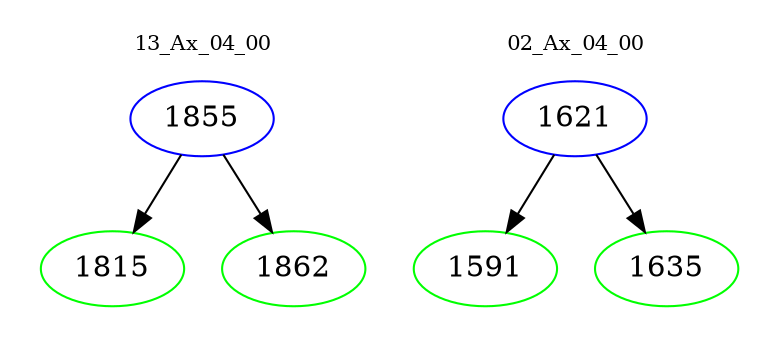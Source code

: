 digraph{
subgraph cluster_0 {
color = white
label = "13_Ax_04_00";
fontsize=10;
T0_1855 [label="1855", color="blue"]
T0_1855 -> T0_1815 [color="black"]
T0_1815 [label="1815", color="green"]
T0_1855 -> T0_1862 [color="black"]
T0_1862 [label="1862", color="green"]
}
subgraph cluster_1 {
color = white
label = "02_Ax_04_00";
fontsize=10;
T1_1621 [label="1621", color="blue"]
T1_1621 -> T1_1591 [color="black"]
T1_1591 [label="1591", color="green"]
T1_1621 -> T1_1635 [color="black"]
T1_1635 [label="1635", color="green"]
}
}

